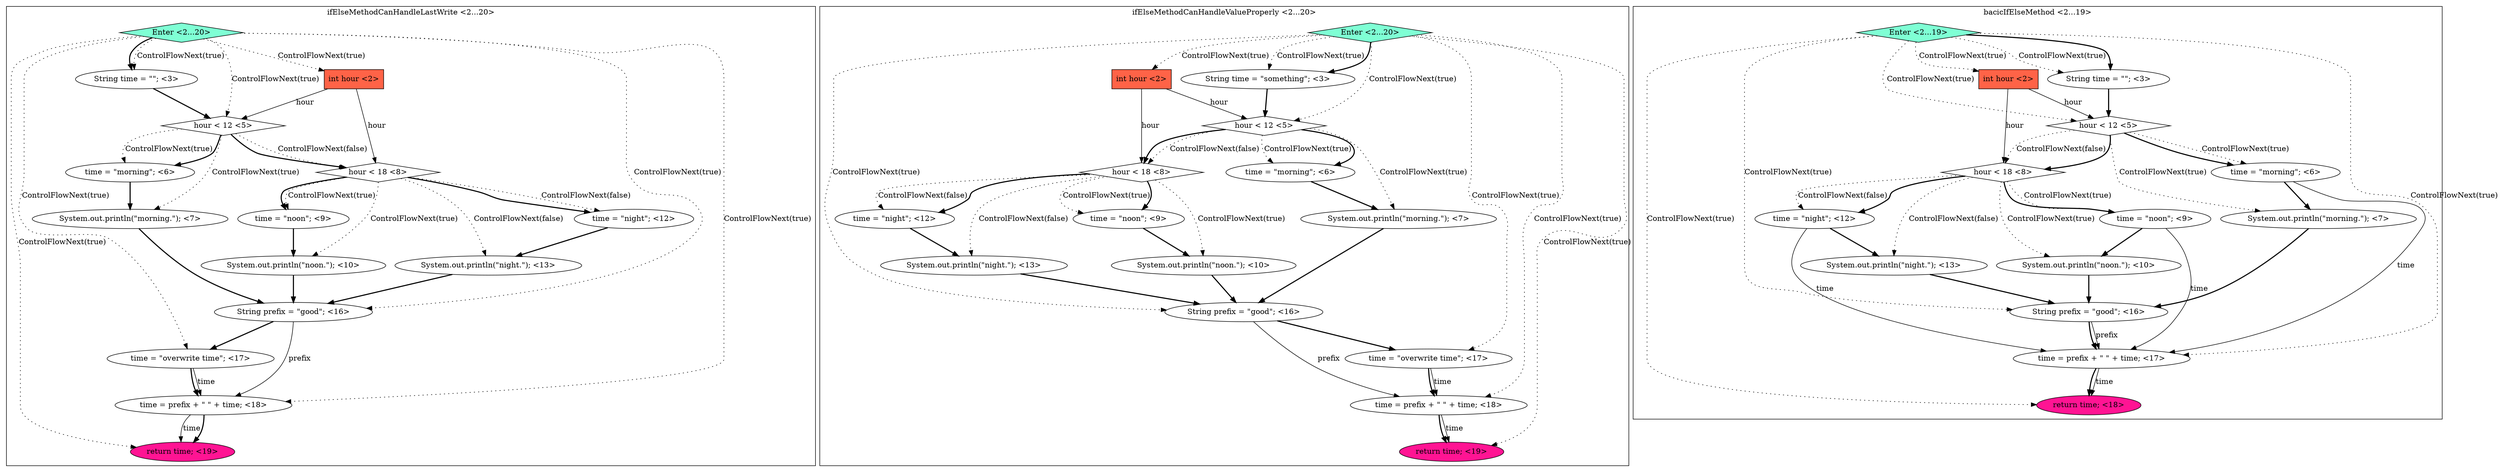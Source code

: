 digraph {
subgraph cluster0 {
label = "ifElseMethodCanHandleLastWrite <2...20>";
0.2 [style = filled, label = "hour < 12 <5>", fillcolor = white, shape = diamond];
0.8 [style = filled, label = "time = \"night\"; <12>", fillcolor = white, shape = ellipse];
0.13 [style = filled, label = "return time; <19>", fillcolor = deeppink, shape = ellipse];
0.3 [style = filled, label = "time = \"morning\"; <6>", fillcolor = white, shape = ellipse];
0.11 [style = filled, label = "time = \"overwrite time\"; <17>", fillcolor = white, shape = ellipse];
0.1 [style = filled, label = "String time = \"\"; <3>", fillcolor = white, shape = ellipse];
0.9 [style = filled, label = "System.out.println(\"night.\"); <13>", fillcolor = white, shape = ellipse];
0.10 [style = filled, label = "String prefix = \"good\"; <16>", fillcolor = white, shape = ellipse];
0.12 [style = filled, label = "time = prefix + \" \" + time; <18>", fillcolor = white, shape = ellipse];
0.4 [style = filled, label = "System.out.println(\"morning.\"); <7>", fillcolor = white, shape = ellipse];
0.6 [style = filled, label = "time = \"noon\"; <9>", fillcolor = white, shape = ellipse];
0.0 [style = filled, label = "int hour <2>", fillcolor = tomato, shape = box];
0.7 [style = filled, label = "System.out.println(\"noon.\"); <10>", fillcolor = white, shape = ellipse];
0.14 [style = filled, label = "Enter <2...20>", fillcolor = aquamarine, shape = diamond];
0.5 [style = filled, label = "hour < 18 <8>", fillcolor = white, shape = diamond];
0.0 -> 0.2 [style = solid, label="hour"];
0.0 -> 0.5 [style = solid, label="hour"];
0.1 -> 0.2 [style = bold, label=""];
0.2 -> 0.3 [style = dotted, label="ControlFlowNext(true)"];
0.2 -> 0.3 [style = bold, label=""];
0.2 -> 0.4 [style = dotted, label="ControlFlowNext(true)"];
0.2 -> 0.5 [style = dotted, label="ControlFlowNext(false)"];
0.2 -> 0.5 [style = bold, label=""];
0.3 -> 0.4 [style = bold, label=""];
0.4 -> 0.10 [style = bold, label=""];
0.5 -> 0.6 [style = dotted, label="ControlFlowNext(true)"];
0.5 -> 0.6 [style = bold, label=""];
0.5 -> 0.7 [style = dotted, label="ControlFlowNext(true)"];
0.5 -> 0.8 [style = dotted, label="ControlFlowNext(false)"];
0.5 -> 0.8 [style = bold, label=""];
0.5 -> 0.9 [style = dotted, label="ControlFlowNext(false)"];
0.6 -> 0.7 [style = bold, label=""];
0.7 -> 0.10 [style = bold, label=""];
0.8 -> 0.9 [style = bold, label=""];
0.9 -> 0.10 [style = bold, label=""];
0.10 -> 0.11 [style = bold, label=""];
0.10 -> 0.12 [style = solid, label="prefix"];
0.11 -> 0.12 [style = solid, label="time"];
0.11 -> 0.12 [style = bold, label=""];
0.12 -> 0.13 [style = solid, label="time"];
0.12 -> 0.13 [style = bold, label=""];
0.14 -> 0.0 [style = dotted, label="ControlFlowNext(true)"];
0.14 -> 0.1 [style = dotted, label="ControlFlowNext(true)"];
0.14 -> 0.1 [style = bold, label=""];
0.14 -> 0.2 [style = dotted, label="ControlFlowNext(true)"];
0.14 -> 0.10 [style = dotted, label="ControlFlowNext(true)"];
0.14 -> 0.11 [style = dotted, label="ControlFlowNext(true)"];
0.14 -> 0.12 [style = dotted, label="ControlFlowNext(true)"];
0.14 -> 0.13 [style = dotted, label="ControlFlowNext(true)"];
}
subgraph cluster1 {
label = "ifElseMethodCanHandleValueProperly <2...20>";
1.6 [style = filled, label = "time = \"noon\"; <9>", fillcolor = white, shape = ellipse];
1.4 [style = filled, label = "System.out.println(\"morning.\"); <7>", fillcolor = white, shape = ellipse];
1.0 [style = filled, label = "int hour <2>", fillcolor = tomato, shape = box];
1.7 [style = filled, label = "System.out.println(\"noon.\"); <10>", fillcolor = white, shape = ellipse];
1.14 [style = filled, label = "Enter <2...20>", fillcolor = aquamarine, shape = diamond];
1.5 [style = filled, label = "hour < 18 <8>", fillcolor = white, shape = diamond];
1.3 [style = filled, label = "time = \"morning\"; <6>", fillcolor = white, shape = ellipse];
1.12 [style = filled, label = "time = prefix + \" \" + time; <18>", fillcolor = white, shape = ellipse];
1.2 [style = filled, label = "hour < 12 <5>", fillcolor = white, shape = diamond];
1.10 [style = filled, label = "String prefix = \"good\"; <16>", fillcolor = white, shape = ellipse];
1.13 [style = filled, label = "return time; <19>", fillcolor = deeppink, shape = ellipse];
1.9 [style = filled, label = "System.out.println(\"night.\"); <13>", fillcolor = white, shape = ellipse];
1.11 [style = filled, label = "time = \"overwrite time\"; <17>", fillcolor = white, shape = ellipse];
1.1 [style = filled, label = "String time = \"something\"; <3>", fillcolor = white, shape = ellipse];
1.8 [style = filled, label = "time = \"night\"; <12>", fillcolor = white, shape = ellipse];
1.0 -> 1.2 [style = solid, label="hour"];
1.0 -> 1.5 [style = solid, label="hour"];
1.1 -> 1.2 [style = bold, label=""];
1.2 -> 1.3 [style = dotted, label="ControlFlowNext(true)"];
1.2 -> 1.3 [style = bold, label=""];
1.2 -> 1.4 [style = dotted, label="ControlFlowNext(true)"];
1.2 -> 1.5 [style = dotted, label="ControlFlowNext(false)"];
1.2 -> 1.5 [style = bold, label=""];
1.3 -> 1.4 [style = bold, label=""];
1.4 -> 1.10 [style = bold, label=""];
1.5 -> 1.6 [style = dotted, label="ControlFlowNext(true)"];
1.5 -> 1.6 [style = bold, label=""];
1.5 -> 1.7 [style = dotted, label="ControlFlowNext(true)"];
1.5 -> 1.8 [style = dotted, label="ControlFlowNext(false)"];
1.5 -> 1.8 [style = bold, label=""];
1.5 -> 1.9 [style = dotted, label="ControlFlowNext(false)"];
1.6 -> 1.7 [style = bold, label=""];
1.7 -> 1.10 [style = bold, label=""];
1.8 -> 1.9 [style = bold, label=""];
1.9 -> 1.10 [style = bold, label=""];
1.10 -> 1.11 [style = bold, label=""];
1.10 -> 1.12 [style = solid, label="prefix"];
1.11 -> 1.12 [style = solid, label="time"];
1.11 -> 1.12 [style = bold, label=""];
1.12 -> 1.13 [style = solid, label="time"];
1.12 -> 1.13 [style = bold, label=""];
1.14 -> 1.0 [style = dotted, label="ControlFlowNext(true)"];
1.14 -> 1.1 [style = dotted, label="ControlFlowNext(true)"];
1.14 -> 1.1 [style = bold, label=""];
1.14 -> 1.2 [style = dotted, label="ControlFlowNext(true)"];
1.14 -> 1.10 [style = dotted, label="ControlFlowNext(true)"];
1.14 -> 1.11 [style = dotted, label="ControlFlowNext(true)"];
1.14 -> 1.12 [style = dotted, label="ControlFlowNext(true)"];
1.14 -> 1.13 [style = dotted, label="ControlFlowNext(true)"];
}
subgraph cluster2 {
label = "bacicIfElseMethod <2...19>";
2.9 [style = filled, label = "System.out.println(\"night.\"); <13>", fillcolor = white, shape = ellipse];
2.1 [style = filled, label = "String time = \"\"; <3>", fillcolor = white, shape = ellipse];
2.12 [style = filled, label = "return time; <18>", fillcolor = deeppink, shape = ellipse];
2.4 [style = filled, label = "System.out.println(\"morning.\"); <7>", fillcolor = white, shape = ellipse];
2.3 [style = filled, label = "time = \"morning\"; <6>", fillcolor = white, shape = ellipse];
2.10 [style = filled, label = "String prefix = \"good\"; <16>", fillcolor = white, shape = ellipse];
2.5 [style = filled, label = "hour < 18 <8>", fillcolor = white, shape = diamond];
2.0 [style = filled, label = "int hour <2>", fillcolor = tomato, shape = box];
2.2 [style = filled, label = "hour < 12 <5>", fillcolor = white, shape = diamond];
2.13 [style = filled, label = "Enter <2...19>", fillcolor = aquamarine, shape = diamond];
2.6 [style = filled, label = "time = \"noon\"; <9>", fillcolor = white, shape = ellipse];
2.7 [style = filled, label = "System.out.println(\"noon.\"); <10>", fillcolor = white, shape = ellipse];
2.11 [style = filled, label = "time = prefix + \" \" + time; <17>", fillcolor = white, shape = ellipse];
2.8 [style = filled, label = "time = \"night\"; <12>", fillcolor = white, shape = ellipse];
2.0 -> 2.2 [style = solid, label="hour"];
2.0 -> 2.5 [style = solid, label="hour"];
2.1 -> 2.2 [style = bold, label=""];
2.2 -> 2.3 [style = dotted, label="ControlFlowNext(true)"];
2.2 -> 2.3 [style = bold, label=""];
2.2 -> 2.4 [style = dotted, label="ControlFlowNext(true)"];
2.2 -> 2.5 [style = dotted, label="ControlFlowNext(false)"];
2.2 -> 2.5 [style = bold, label=""];
2.3 -> 2.4 [style = bold, label=""];
2.3 -> 2.11 [style = solid, label="time"];
2.4 -> 2.10 [style = bold, label=""];
2.5 -> 2.6 [style = dotted, label="ControlFlowNext(true)"];
2.5 -> 2.6 [style = bold, label=""];
2.5 -> 2.7 [style = dotted, label="ControlFlowNext(true)"];
2.5 -> 2.8 [style = dotted, label="ControlFlowNext(false)"];
2.5 -> 2.8 [style = bold, label=""];
2.5 -> 2.9 [style = dotted, label="ControlFlowNext(false)"];
2.6 -> 2.7 [style = bold, label=""];
2.6 -> 2.11 [style = solid, label="time"];
2.7 -> 2.10 [style = bold, label=""];
2.8 -> 2.9 [style = bold, label=""];
2.8 -> 2.11 [style = solid, label="time"];
2.9 -> 2.10 [style = bold, label=""];
2.10 -> 2.11 [style = solid, label="prefix"];
2.10 -> 2.11 [style = bold, label=""];
2.11 -> 2.12 [style = solid, label="time"];
2.11 -> 2.12 [style = bold, label=""];
2.13 -> 2.0 [style = dotted, label="ControlFlowNext(true)"];
2.13 -> 2.1 [style = dotted, label="ControlFlowNext(true)"];
2.13 -> 2.1 [style = bold, label=""];
2.13 -> 2.2 [style = dotted, label="ControlFlowNext(true)"];
2.13 -> 2.10 [style = dotted, label="ControlFlowNext(true)"];
2.13 -> 2.11 [style = dotted, label="ControlFlowNext(true)"];
2.13 -> 2.12 [style = dotted, label="ControlFlowNext(true)"];
}
}